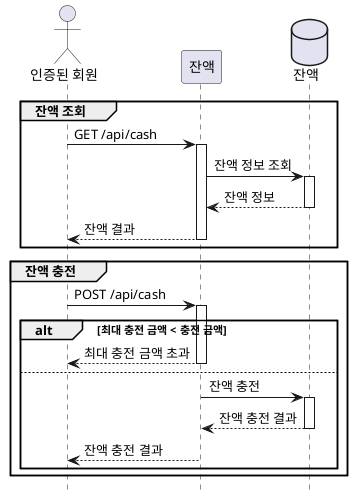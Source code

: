 
@startuml

hide footbox
autoactivate on

actor "인증된 회원" as c
participant "잔액" as cash
Database "잔액" as cd

group 잔액 조회
    c -> cash: GET /api/cash
    cash -> cd: 잔액 정보 조회
    cash <-- cd: 잔액 정보
    c <-- cash: 잔액 결과
end

group 잔액 충전
    c -> cash: POST /api/cash
    alt 최대 충전 금액 < 충전 금액
        c <-- cash: 최대 충전 금액 초과
    else
        cash -> cd: 잔액 충전
        cash <-- cd: 잔액 충전 결과
        c <-- cash: 잔액 충전 결과
    end alt
end


@enduml